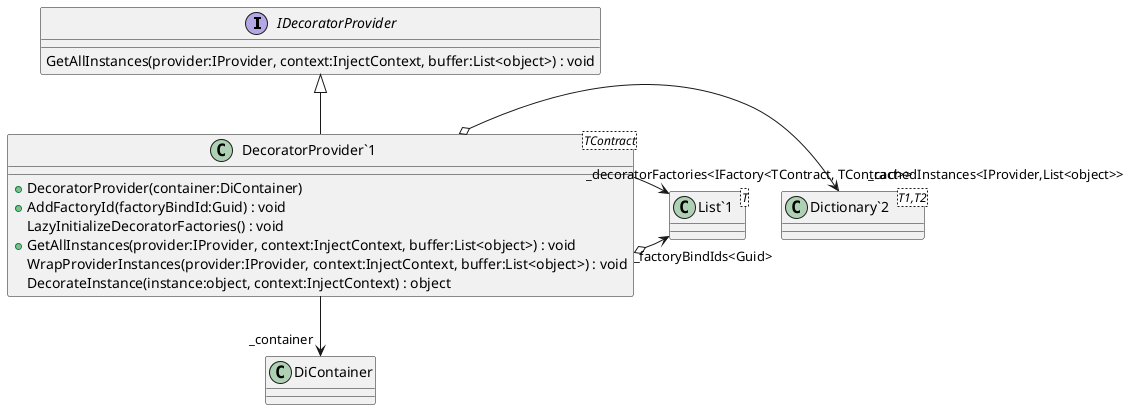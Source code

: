 @startuml
interface IDecoratorProvider {
    GetAllInstances(provider:IProvider, context:InjectContext, buffer:List<object>) : void
}
class "DecoratorProvider`1"<TContract> {
    + DecoratorProvider(container:DiContainer)
    + AddFactoryId(factoryBindId:Guid) : void
    LazyInitializeDecoratorFactories() : void
    + GetAllInstances(provider:IProvider, context:InjectContext, buffer:List<object>) : void
    WrapProviderInstances(provider:IProvider, context:InjectContext, buffer:List<object>) : void
    DecorateInstance(instance:object, context:InjectContext) : object
}
class "Dictionary`2"<T1,T2> {
}
class "List`1"<T> {
}
IDecoratorProvider <|-- "DecoratorProvider`1"
"DecoratorProvider`1" o-> "_cachedInstances<IProvider,List<object>>" "Dictionary`2"
"DecoratorProvider`1" --> "_container" DiContainer
"DecoratorProvider`1" o-> "_factoryBindIds<Guid>" "List`1"
"DecoratorProvider`1" --> "_decoratorFactories<IFactory<TContract, TContract>>" "List`1"
@enduml
